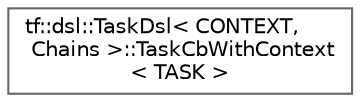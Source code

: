 digraph "类继承关系图"
{
 // LATEX_PDF_SIZE
  bgcolor="transparent";
  edge [fontname=Helvetica,fontsize=10,labelfontname=Helvetica,labelfontsize=10];
  node [fontname=Helvetica,fontsize=10,shape=box,height=0.2,width=0.4];
  rankdir="LR";
  Node0 [id="Node000000",label="tf::dsl::TaskDsl\< CONTEXT,\l Chains \>::TaskCbWithContext\l\< TASK \>",height=0.2,width=0.4,color="grey40", fillcolor="white", style="filled",URL="$structtf_1_1dsl_1_1_task_dsl_1_1_task_cb_with_context.html",tooltip=" "];
}
